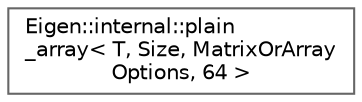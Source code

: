 digraph "Graphical Class Hierarchy"
{
 // LATEX_PDF_SIZE
  bgcolor="transparent";
  edge [fontname=Helvetica,fontsize=10,labelfontname=Helvetica,labelfontsize=10];
  node [fontname=Helvetica,fontsize=10,shape=box,height=0.2,width=0.4];
  rankdir="LR";
  Node0 [id="Node000000",label="Eigen::internal::plain\l_array\< T, Size, MatrixOrArray\lOptions, 64 \>",height=0.2,width=0.4,color="grey40", fillcolor="white", style="filled",URL="$structEigen_1_1internal_1_1plain__array_3_01T_00_01Size_00_01MatrixOrArrayOptions_00_0164_01_4.html",tooltip=" "];
}
